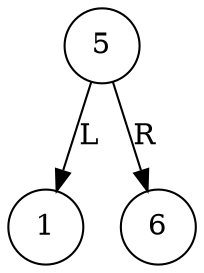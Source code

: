 digraph G{
node [shape=circle];
"3024837603136"[label="5"];
"3024835466816"[label="1"];
"3024847086864"[label="6"];
"3024837603136" -> "3024835466816" [label = "L"];
"3024837603136" -> "3024847086864" [label = "R"];
}

